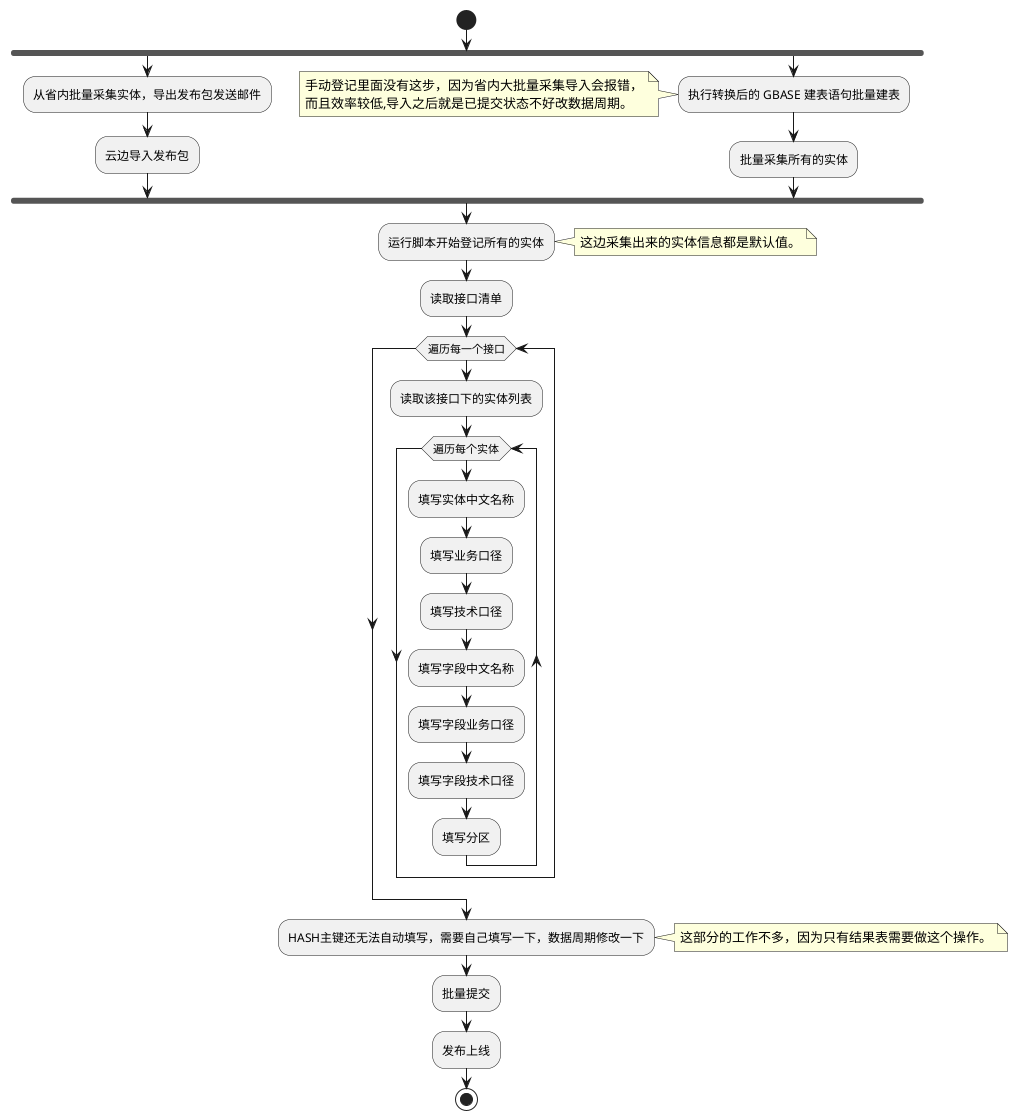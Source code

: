 @startuml
start
fork
:从省内批量采集实体，导出发布包发送邮件;
:云边导入发布包;
fork again
:执行转换后的 GBASE 建表语句批量建表;
note left
手动登记里面没有这步，因为省内大批量采集导入会报错，
而且效率较低,导入之后就是已提交状态不好改数据周期。
end note
:批量采集所有的实体;
end fork
:运行脚本开始登记所有的实体;
note right: 这边采集出来的实体信息都是默认值。
:读取接口清单;
while (遍历每一个接口)
  :读取该接口下的实体列表;
  while(遍历每个实体)
  :填写实体中文名称;
  :填写业务口径;
  :填写技术口径;
  :填写字段中文名称;
  :填写字段业务口径;
  :填写字段技术口径;
  :填写分区;
  endwhile
endwhile
:HASH主键还无法自动填写，需要自己填写一下，数据周期修改一下;
note right: 这部分的工作不多，因为只有结果表需要做这个操作。
:批量提交;
:发布上线;
stop
@enduml